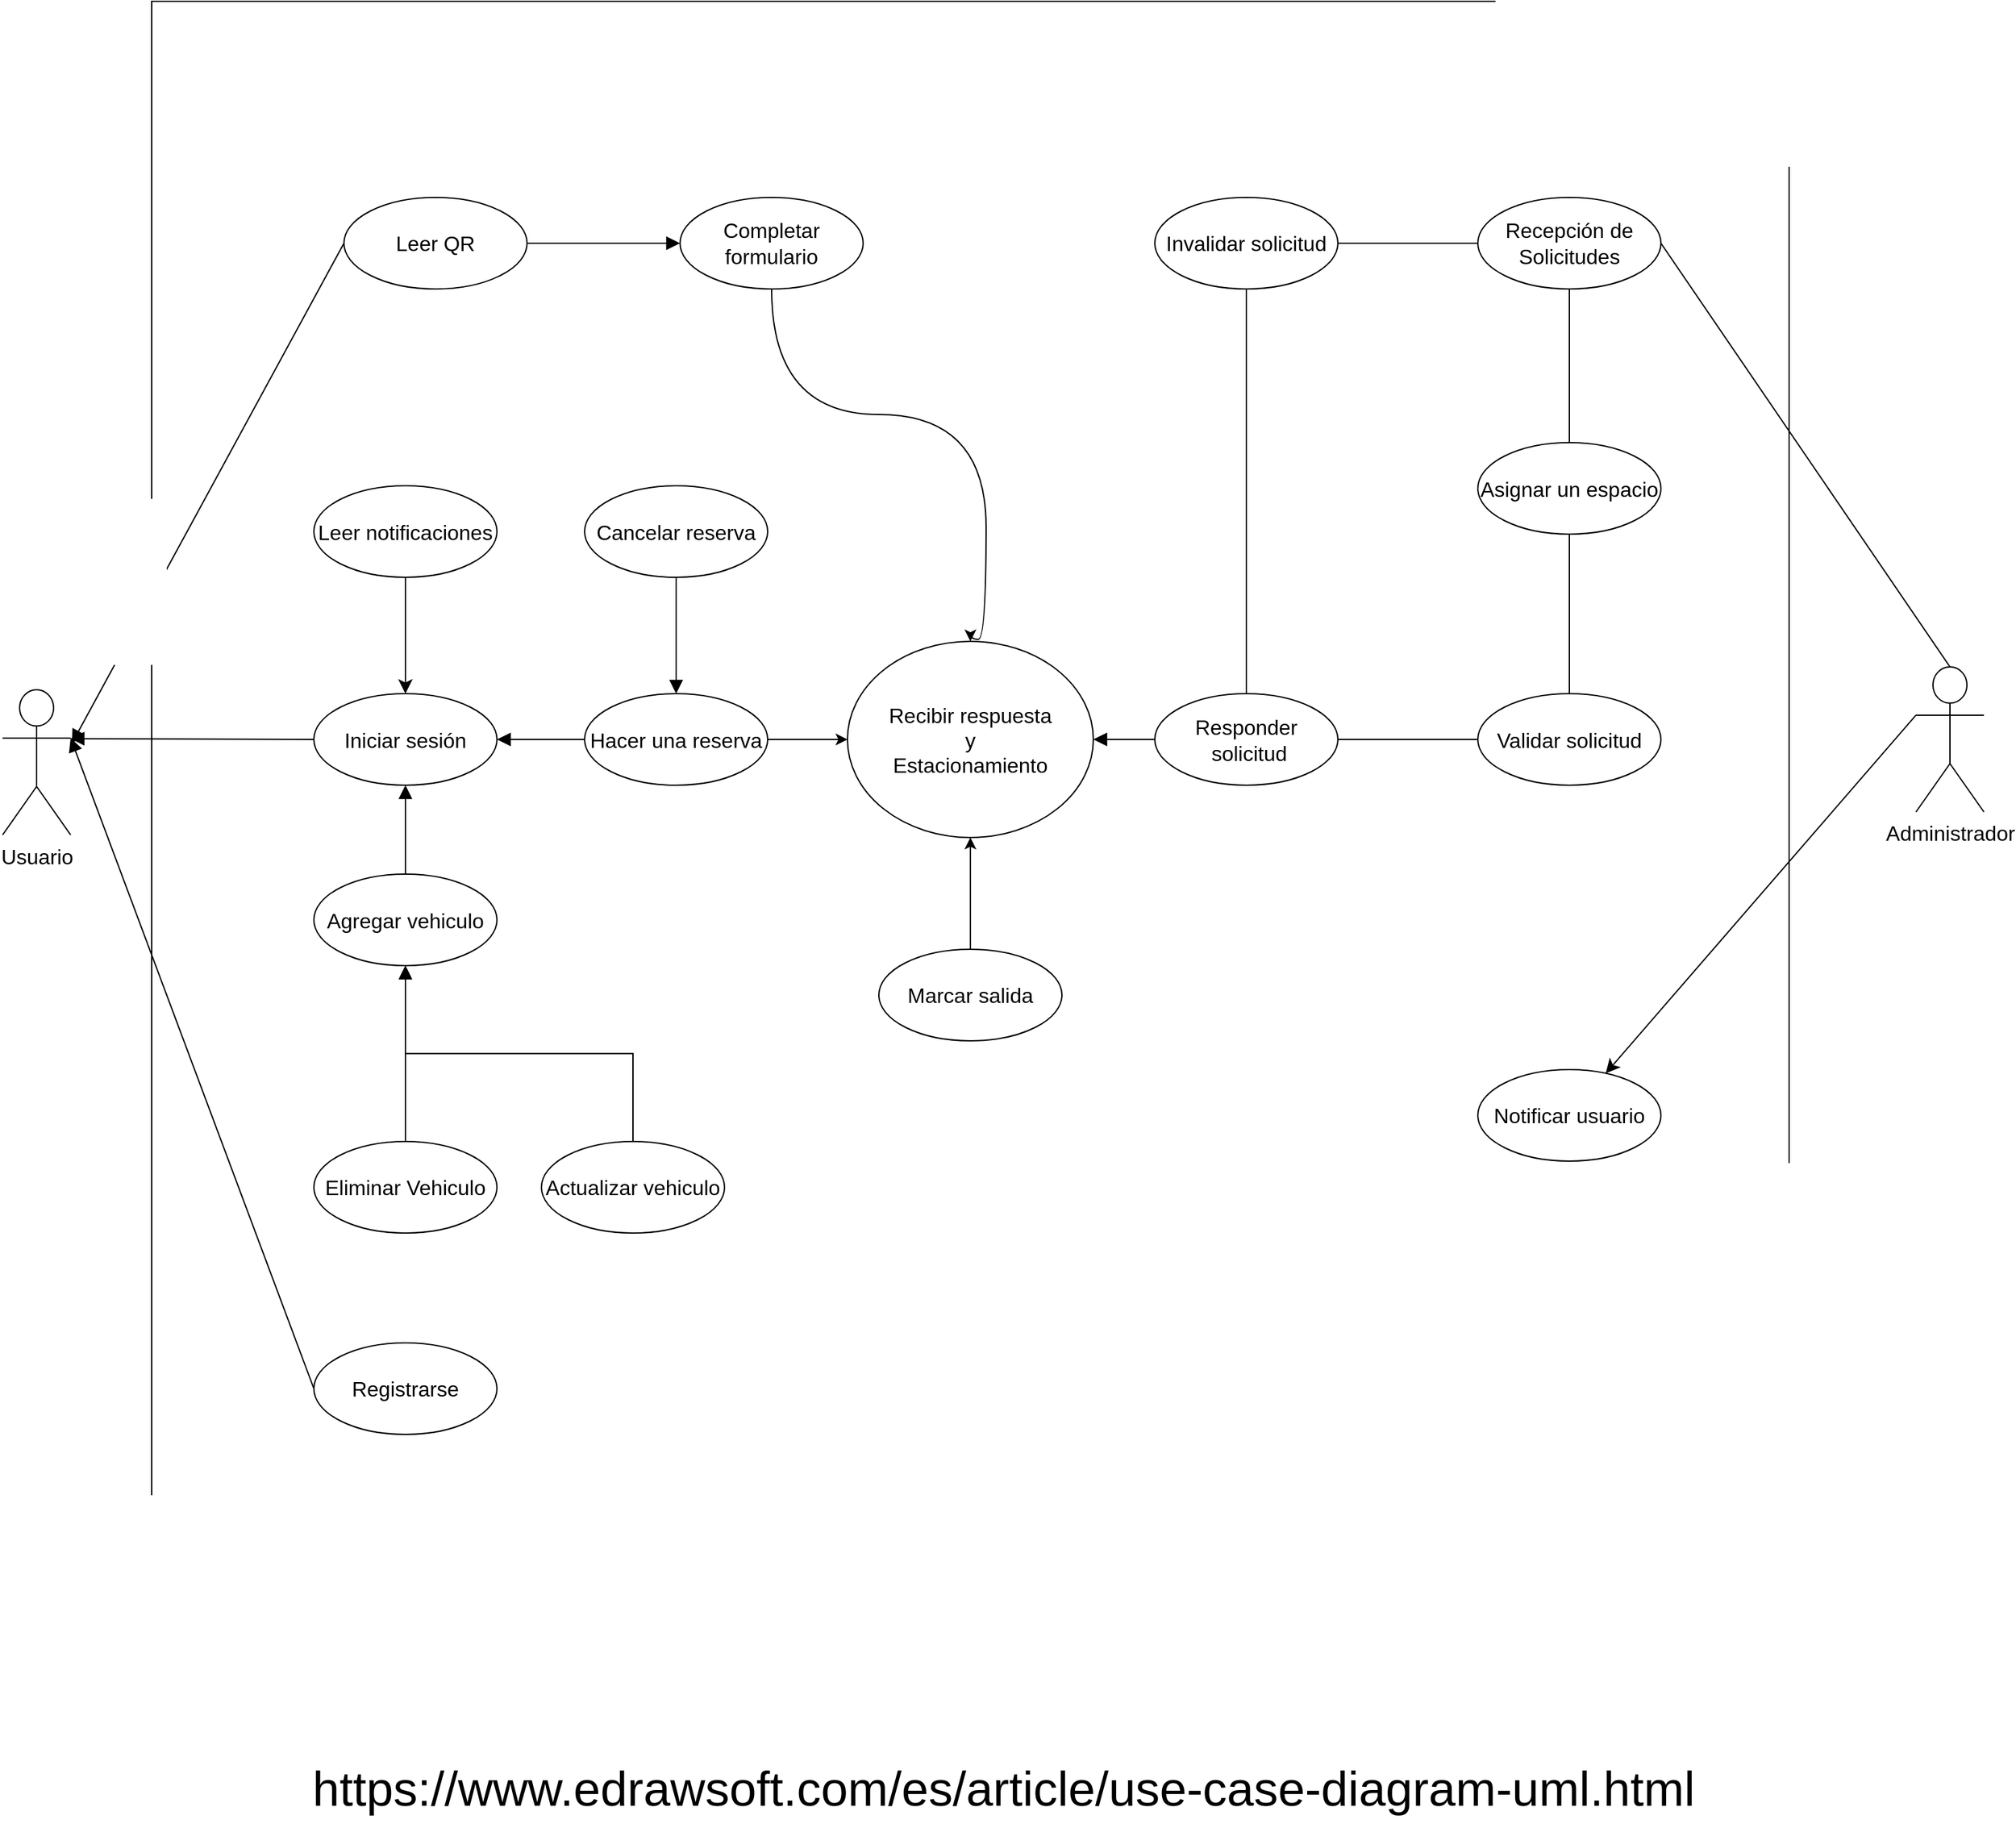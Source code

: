 <mxfile version="21.6.8" type="device">
  <diagram name="Page-1" id="sCGw7phK-zgB-_2abvo_">
    <mxGraphModel dx="2809" dy="1663" grid="0" gridSize="10" guides="1" tooltips="1" connect="1" arrows="1" fold="1" page="0" pageScale="1" pageWidth="850" pageHeight="1100" math="0" shadow="0">
      <root>
        <mxCell id="0" />
        <mxCell id="1" parent="0" />
        <mxCell id="3r9I_HskYK1-sV6CzDRx-7" value="" style="whiteSpace=wrap;html=1;aspect=fixed;fontSize=16;rotation=-90;" parent="1" vertex="1">
          <mxGeometry x="-328" y="-210" width="1252" height="1252" as="geometry" />
        </mxCell>
        <mxCell id="3r9I_HskYK1-sV6CzDRx-1" value="Usuario" style="shape=umlActor;verticalLabelPosition=bottom;verticalAlign=top;html=1;outlineConnect=0;fontSize=16;" parent="1" vertex="1">
          <mxGeometry x="-442" y="316.5" width="52" height="111" as="geometry" />
        </mxCell>
        <mxCell id="Sdun9n4tAFQy5fJug8Cu-45" style="edgeStyle=none;curved=1;rounded=0;orthogonalLoop=1;jettySize=auto;html=1;exitX=0.5;exitY=0;exitDx=0;exitDy=0;exitPerimeter=0;entryX=1;entryY=0.5;entryDx=0;entryDy=0;fontSize=12;startSize=8;endSize=8;endArrow=none;endFill=0;" parent="1" source="3r9I_HskYK1-sV6CzDRx-9" target="Sdun9n4tAFQy5fJug8Cu-36" edge="1">
          <mxGeometry relative="1" as="geometry" />
        </mxCell>
        <mxCell id="Eo5A3t7CTS06iUuFmu2q-2" style="edgeStyle=none;curved=1;rounded=0;orthogonalLoop=1;jettySize=auto;html=1;exitX=0;exitY=0.333;exitDx=0;exitDy=0;exitPerimeter=0;fontSize=12;startSize=8;endSize=8;" edge="1" parent="1" source="3r9I_HskYK1-sV6CzDRx-9" target="Eo5A3t7CTS06iUuFmu2q-1">
          <mxGeometry relative="1" as="geometry" />
        </mxCell>
        <mxCell id="3r9I_HskYK1-sV6CzDRx-9" value="Administrador" style="shape=umlActor;verticalLabelPosition=bottom;verticalAlign=top;html=1;outlineConnect=0;fontSize=16;" parent="1" vertex="1">
          <mxGeometry x="1021" y="299" width="52" height="111" as="geometry" />
        </mxCell>
        <mxCell id="Sdun9n4tAFQy5fJug8Cu-9" style="edgeStyle=none;curved=1;rounded=0;orthogonalLoop=1;jettySize=auto;html=1;exitX=0;exitY=0.5;exitDx=0;exitDy=0;fontSize=12;startSize=8;endSize=8;endArrow=block;endFill=1;" parent="1" source="3r9I_HskYK1-sV6CzDRx-10" edge="1">
          <mxGeometry relative="1" as="geometry">
            <mxPoint x="-220" y="268.5" as="sourcePoint" />
            <mxPoint x="-390" y="353.934" as="targetPoint" />
          </mxGeometry>
        </mxCell>
        <mxCell id="Sdun9n4tAFQy5fJug8Cu-22" style="edgeStyle=none;curved=1;rounded=0;orthogonalLoop=1;jettySize=auto;html=1;exitX=0.5;exitY=1;exitDx=0;exitDy=0;fontSize=12;startSize=8;endSize=8;endArrow=none;endFill=0;startArrow=block;startFill=1;" parent="1" source="3r9I_HskYK1-sV6CzDRx-10" target="Sdun9n4tAFQy5fJug8Cu-19" edge="1">
          <mxGeometry relative="1" as="geometry" />
        </mxCell>
        <mxCell id="Sdun9n4tAFQy5fJug8Cu-25" style="edgeStyle=none;curved=1;rounded=0;orthogonalLoop=1;jettySize=auto;html=1;exitX=1;exitY=0.5;exitDx=0;exitDy=0;fontSize=12;startSize=8;endSize=8;entryX=0;entryY=0.5;entryDx=0;entryDy=0;endArrow=none;endFill=0;startArrow=block;startFill=1;" parent="1" source="3r9I_HskYK1-sV6CzDRx-10" target="Sdun9n4tAFQy5fJug8Cu-21" edge="1">
          <mxGeometry relative="1" as="geometry" />
        </mxCell>
        <mxCell id="3r9I_HskYK1-sV6CzDRx-10" value="Iniciar sesión" style="ellipse;whiteSpace=wrap;html=1;fontSize=16;" parent="1" vertex="1">
          <mxGeometry x="-204" y="319.5" width="140" height="70" as="geometry" />
        </mxCell>
        <mxCell id="Sdun9n4tAFQy5fJug8Cu-10" style="edgeStyle=none;curved=1;rounded=0;orthogonalLoop=1;jettySize=auto;html=1;exitX=0;exitY=0.5;exitDx=0;exitDy=0;entryX=1;entryY=0.333;entryDx=0;entryDy=0;entryPerimeter=0;fontSize=12;startSize=8;endSize=8;endArrow=block;endFill=1;" parent="1" source="3r9I_HskYK1-sV6CzDRx-12" target="3r9I_HskYK1-sV6CzDRx-1" edge="1">
          <mxGeometry relative="1" as="geometry" />
        </mxCell>
        <mxCell id="3r9I_HskYK1-sV6CzDRx-12" value="Registrarse" style="ellipse;whiteSpace=wrap;html=1;fontSize=16;" parent="1" vertex="1">
          <mxGeometry x="-204" y="816" width="140" height="70" as="geometry" />
        </mxCell>
        <mxCell id="og_HlV6AHayy5ypr98oC-5" style="rounded=0;orthogonalLoop=1;jettySize=auto;html=1;entryX=0.5;entryY=0;entryDx=0;entryDy=0;edgeStyle=orthogonalEdgeStyle;curved=1;" parent="1" source="3r9I_HskYK1-sV6CzDRx-13" target="Sdun9n4tAFQy5fJug8Cu-29" edge="1">
          <mxGeometry relative="1" as="geometry">
            <Array as="points">
              <mxPoint x="146" y="106" />
              <mxPoint x="310" y="106" />
              <mxPoint x="310" y="278" />
              <mxPoint x="298" y="278" />
            </Array>
          </mxGeometry>
        </mxCell>
        <mxCell id="3r9I_HskYK1-sV6CzDRx-13" value="Completar formulario" style="ellipse;whiteSpace=wrap;html=1;fontSize=16;" parent="1" vertex="1">
          <mxGeometry x="76" y="-60" width="140" height="70" as="geometry" />
        </mxCell>
        <mxCell id="3r9I_HskYK1-sV6CzDRx-14" value="Cancelar reserva" style="ellipse;whiteSpace=wrap;html=1;fontSize=16;" parent="1" vertex="1">
          <mxGeometry x="3" y="160.5" width="140" height="70" as="geometry" />
        </mxCell>
        <mxCell id="og_HlV6AHayy5ypr98oC-10" value="" style="edgeStyle=orthogonalEdgeStyle;rounded=0;orthogonalLoop=1;jettySize=auto;html=1;" parent="1" source="3r9I_HskYK1-sV6CzDRx-15" target="Sdun9n4tAFQy5fJug8Cu-29" edge="1">
          <mxGeometry relative="1" as="geometry" />
        </mxCell>
        <mxCell id="3r9I_HskYK1-sV6CzDRx-15" value="Marcar salida" style="ellipse;whiteSpace=wrap;html=1;fontSize=16;" parent="1" vertex="1">
          <mxGeometry x="228" y="515" width="140" height="70" as="geometry" />
        </mxCell>
        <mxCell id="Sdun9n4tAFQy5fJug8Cu-50" style="edgeStyle=none;curved=1;rounded=0;orthogonalLoop=1;jettySize=auto;html=1;exitX=0;exitY=0.5;exitDx=0;exitDy=0;fontSize=12;startSize=8;endSize=8;endArrow=block;endFill=1;" parent="1" source="Sdun9n4tAFQy5fJug8Cu-1" target="Sdun9n4tAFQy5fJug8Cu-29" edge="1">
          <mxGeometry relative="1" as="geometry" />
        </mxCell>
        <mxCell id="Sdun9n4tAFQy5fJug8Cu-1" value="Responder&lt;br&gt;&amp;nbsp;solicitud" style="ellipse;whiteSpace=wrap;html=1;fontSize=16;" parent="1" vertex="1">
          <mxGeometry x="439" y="319.5" width="140" height="70" as="geometry" />
        </mxCell>
        <mxCell id="Sdun9n4tAFQy5fJug8Cu-48" style="edgeStyle=none;curved=1;rounded=0;orthogonalLoop=1;jettySize=auto;html=1;exitX=0.5;exitY=1;exitDx=0;exitDy=0;fontSize=12;startSize=8;endSize=8;endArrow=none;endFill=0;" parent="1" source="Sdun9n4tAFQy5fJug8Cu-2" target="Sdun9n4tAFQy5fJug8Cu-4" edge="1">
          <mxGeometry relative="1" as="geometry" />
        </mxCell>
        <mxCell id="Sdun9n4tAFQy5fJug8Cu-2" value="Asignar un espacio" style="ellipse;whiteSpace=wrap;html=1;fontSize=16;" parent="1" vertex="1">
          <mxGeometry x="686" y="127.5" width="140" height="70" as="geometry" />
        </mxCell>
        <mxCell id="Sdun9n4tAFQy5fJug8Cu-49" style="edgeStyle=none;curved=1;rounded=0;orthogonalLoop=1;jettySize=auto;html=1;exitX=0;exitY=0.5;exitDx=0;exitDy=0;fontSize=12;startSize=8;endSize=8;endArrow=none;endFill=0;" parent="1" source="Sdun9n4tAFQy5fJug8Cu-4" target="Sdun9n4tAFQy5fJug8Cu-1" edge="1">
          <mxGeometry relative="1" as="geometry" />
        </mxCell>
        <mxCell id="Sdun9n4tAFQy5fJug8Cu-4" value="Validar solicitud" style="ellipse;whiteSpace=wrap;html=1;fontSize=16;" parent="1" vertex="1">
          <mxGeometry x="686" y="319.5" width="140" height="70" as="geometry" />
        </mxCell>
        <mxCell id="Sdun9n4tAFQy5fJug8Cu-51" style="edgeStyle=none;curved=1;rounded=0;orthogonalLoop=1;jettySize=auto;html=1;exitX=0.5;exitY=1;exitDx=0;exitDy=0;fontSize=12;startSize=8;endSize=8;endArrow=none;endFill=0;" parent="1" source="Sdun9n4tAFQy5fJug8Cu-6" target="Sdun9n4tAFQy5fJug8Cu-1" edge="1">
          <mxGeometry relative="1" as="geometry" />
        </mxCell>
        <mxCell id="Sdun9n4tAFQy5fJug8Cu-6" value="Invalidar solicitud" style="ellipse;whiteSpace=wrap;html=1;fontSize=16;" parent="1" vertex="1">
          <mxGeometry x="439" y="-60" width="140" height="70" as="geometry" />
        </mxCell>
        <mxCell id="Sdun9n4tAFQy5fJug8Cu-11" style="edgeStyle=none;curved=1;rounded=0;orthogonalLoop=1;jettySize=auto;html=1;exitX=0;exitY=0.5;exitDx=0;exitDy=0;fontSize=12;startSize=8;endSize=8;endArrow=block;endFill=1;" parent="1" source="Sdun9n4tAFQy5fJug8Cu-7" edge="1">
          <mxGeometry relative="1" as="geometry">
            <mxPoint x="-389" y="357.5" as="targetPoint" />
          </mxGeometry>
        </mxCell>
        <mxCell id="Sdun9n4tAFQy5fJug8Cu-28" style="edgeStyle=none;curved=1;rounded=0;orthogonalLoop=1;jettySize=auto;html=1;exitX=1;exitY=0.5;exitDx=0;exitDy=0;entryX=0;entryY=0.5;entryDx=0;entryDy=0;fontSize=12;startSize=8;endSize=8;endArrow=block;endFill=1;" parent="1" source="Sdun9n4tAFQy5fJug8Cu-7" target="3r9I_HskYK1-sV6CzDRx-13" edge="1">
          <mxGeometry relative="1" as="geometry" />
        </mxCell>
        <mxCell id="Sdun9n4tAFQy5fJug8Cu-7" value="Leer QR" style="ellipse;whiteSpace=wrap;html=1;fontSize=16;" parent="1" vertex="1">
          <mxGeometry x="-181" y="-60" width="140" height="70" as="geometry" />
        </mxCell>
        <mxCell id="og_HlV6AHayy5ypr98oC-9" style="edgeStyle=orthogonalEdgeStyle;rounded=0;orthogonalLoop=1;jettySize=auto;html=1;exitX=0.5;exitY=0;exitDx=0;exitDy=0;entryX=0.5;entryY=1;entryDx=0;entryDy=0;" parent="1" source="Sdun9n4tAFQy5fJug8Cu-18" target="Sdun9n4tAFQy5fJug8Cu-19" edge="1">
          <mxGeometry relative="1" as="geometry" />
        </mxCell>
        <mxCell id="Sdun9n4tAFQy5fJug8Cu-18" value="Actualizar vehiculo" style="ellipse;whiteSpace=wrap;html=1;fontSize=16;" parent="1" vertex="1">
          <mxGeometry x="-30" y="662" width="140" height="70" as="geometry" />
        </mxCell>
        <mxCell id="Sdun9n4tAFQy5fJug8Cu-24" style="edgeStyle=none;curved=1;rounded=0;orthogonalLoop=1;jettySize=auto;html=1;exitX=0.5;exitY=1;exitDx=0;exitDy=0;fontSize=12;startSize=8;endSize=8;endArrow=none;endFill=0;startArrow=block;startFill=1;" parent="1" source="Sdun9n4tAFQy5fJug8Cu-19" target="Sdun9n4tAFQy5fJug8Cu-20" edge="1">
          <mxGeometry relative="1" as="geometry" />
        </mxCell>
        <mxCell id="Sdun9n4tAFQy5fJug8Cu-19" value="Agregar vehiculo" style="ellipse;whiteSpace=wrap;html=1;fontSize=16;" parent="1" vertex="1">
          <mxGeometry x="-204" y="457.5" width="140" height="70" as="geometry" />
        </mxCell>
        <mxCell id="Sdun9n4tAFQy5fJug8Cu-20" value="Eliminar Vehiculo" style="ellipse;whiteSpace=wrap;html=1;fontSize=16;" parent="1" vertex="1">
          <mxGeometry x="-204" y="662" width="140" height="70" as="geometry" />
        </mxCell>
        <mxCell id="Sdun9n4tAFQy5fJug8Cu-26" style="edgeStyle=none;curved=1;rounded=0;orthogonalLoop=1;jettySize=auto;html=1;fontSize=12;startSize=8;endSize=8;endArrow=none;endFill=0;startArrow=block;startFill=1;" parent="1" source="Sdun9n4tAFQy5fJug8Cu-21" target="3r9I_HskYK1-sV6CzDRx-14" edge="1">
          <mxGeometry relative="1" as="geometry" />
        </mxCell>
        <mxCell id="og_HlV6AHayy5ypr98oC-4" value="" style="edgeStyle=orthogonalEdgeStyle;rounded=0;orthogonalLoop=1;jettySize=auto;html=1;" parent="1" source="Sdun9n4tAFQy5fJug8Cu-21" target="Sdun9n4tAFQy5fJug8Cu-29" edge="1">
          <mxGeometry relative="1" as="geometry" />
        </mxCell>
        <mxCell id="Sdun9n4tAFQy5fJug8Cu-21" value="Hacer una reserva" style="ellipse;whiteSpace=wrap;html=1;fontSize=16;" parent="1" vertex="1">
          <mxGeometry x="3" y="319.5" width="140" height="70" as="geometry" />
        </mxCell>
        <mxCell id="Sdun9n4tAFQy5fJug8Cu-29" value="Recibir respuesta&lt;br&gt;y&lt;br&gt;Estacionamiento" style="ellipse;whiteSpace=wrap;html=1;fontSize=16;" parent="1" vertex="1">
          <mxGeometry x="204" y="279.5" width="188" height="150" as="geometry" />
        </mxCell>
        <mxCell id="Sdun9n4tAFQy5fJug8Cu-46" style="edgeStyle=none;curved=1;rounded=0;orthogonalLoop=1;jettySize=auto;html=1;exitX=0.5;exitY=1;exitDx=0;exitDy=0;fontSize=12;startSize=8;endSize=8;endArrow=none;endFill=0;" parent="1" source="Sdun9n4tAFQy5fJug8Cu-36" target="Sdun9n4tAFQy5fJug8Cu-2" edge="1">
          <mxGeometry relative="1" as="geometry" />
        </mxCell>
        <mxCell id="Sdun9n4tAFQy5fJug8Cu-47" style="edgeStyle=none;curved=1;rounded=0;orthogonalLoop=1;jettySize=auto;html=1;exitX=0;exitY=0.5;exitDx=0;exitDy=0;fontSize=12;startSize=8;endSize=8;endArrow=none;endFill=0;" parent="1" source="Sdun9n4tAFQy5fJug8Cu-36" target="Sdun9n4tAFQy5fJug8Cu-6" edge="1">
          <mxGeometry relative="1" as="geometry" />
        </mxCell>
        <mxCell id="Sdun9n4tAFQy5fJug8Cu-36" value="Recepción de Solicitudes" style="ellipse;whiteSpace=wrap;html=1;fontSize=16;" parent="1" vertex="1">
          <mxGeometry x="686" y="-60" width="140" height="70" as="geometry" />
        </mxCell>
        <mxCell id="Sdun9n4tAFQy5fJug8Cu-43" value="https://www.edrawsoft.com/es/article/use-case-diagram-uml.html" style="text;html=1;align=center;verticalAlign=middle;resizable=0;points=[];autosize=1;strokeColor=none;fillColor=none;fontSize=37;" parent="1" vertex="1">
          <mxGeometry x="-206" y="1130" width="1057" height="56" as="geometry" />
        </mxCell>
        <mxCell id="Eo5A3t7CTS06iUuFmu2q-1" value="Notificar usuario" style="ellipse;whiteSpace=wrap;html=1;fontSize=16;" vertex="1" parent="1">
          <mxGeometry x="686" y="607" width="140" height="70" as="geometry" />
        </mxCell>
        <mxCell id="Eo5A3t7CTS06iUuFmu2q-5" style="edgeStyle=none;curved=1;rounded=0;orthogonalLoop=1;jettySize=auto;html=1;exitX=0.5;exitY=1;exitDx=0;exitDy=0;entryX=0.5;entryY=0;entryDx=0;entryDy=0;fontSize=12;startSize=8;endSize=8;" edge="1" parent="1" source="Eo5A3t7CTS06iUuFmu2q-4" target="3r9I_HskYK1-sV6CzDRx-10">
          <mxGeometry relative="1" as="geometry" />
        </mxCell>
        <mxCell id="Eo5A3t7CTS06iUuFmu2q-4" value="Leer notificaciones" style="ellipse;whiteSpace=wrap;html=1;fontSize=16;" vertex="1" parent="1">
          <mxGeometry x="-204" y="160.5" width="140" height="70" as="geometry" />
        </mxCell>
      </root>
    </mxGraphModel>
  </diagram>
</mxfile>
